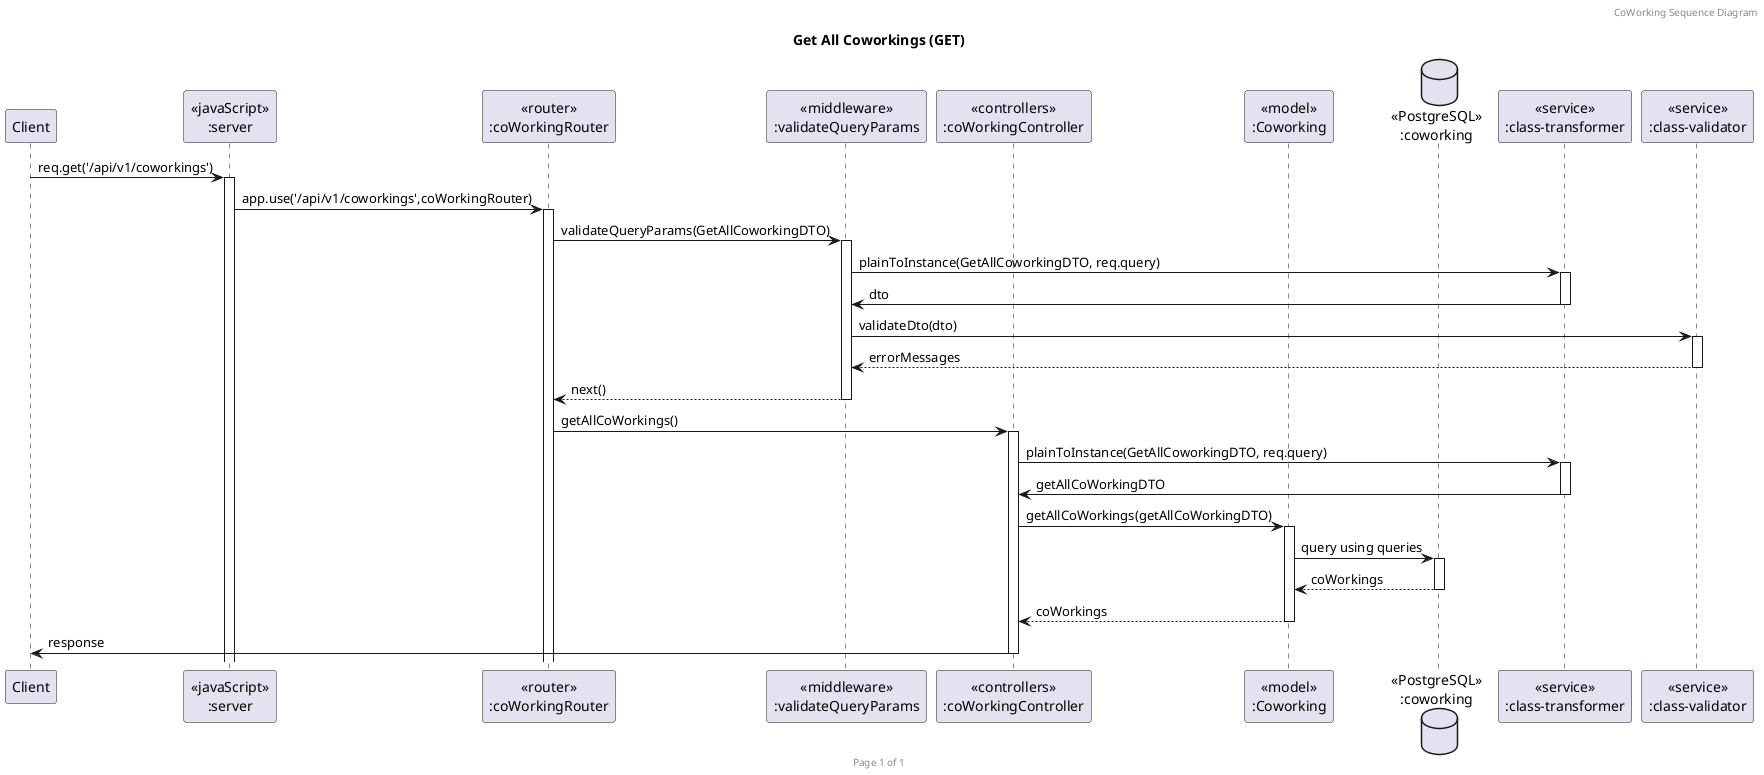 @startuml Get All Coworkings (GET)

header CoWorking Sequence Diagram
footer Page %page% of %lastpage%
title "Get All Coworkings (GET)"

participant "Client" as client
participant "<<javaScript>>\n:server" as server
participant "<<router>>\n:coWorkingRouter" as coWorkingRouter
participant "<<middleware>>\n:validateQueryParams" as middleware
participant "<<controllers>>\n:coWorkingController" as coWorkingController
participant "<<model>>\n:Coworking" as coWorkingModel
database "<<PostgreSQL>>\n:coworking" as coWorkingDatabase
participant "<<service>>\n:class-transformer" as classTransformer
participant "<<service>>\n:class-validator" as classValidator

client->server ++:req.get('/api/v1/coworkings')
server->coWorkingRouter ++:app.use('/api/v1/coworkings',coWorkingRouter)

coWorkingRouter -> middleware ++: validateQueryParams(GetAllCoworkingDTO)
middleware -> classTransformer ++: plainToInstance(GetAllCoworkingDTO, req.query)
classTransformer -> middleware --: dto
middleware -> classValidator ++: validateDto(dto)
classValidator --> middleware --: errorMessages
middleware --> coWorkingRouter --: next()

coWorkingRouter -> coWorkingController ++:getAllCoWorkings()

coWorkingController->classTransformer ++: plainToInstance(GetAllCoworkingDTO, req.query)
classTransformer -> coWorkingController --: getAllCoWorkingDTO
coWorkingController -> coWorkingModel ++: getAllCoWorkings(getAllCoWorkingDTO)
coWorkingModel -> coWorkingDatabase ++: query using queries
coWorkingDatabase --> coWorkingModel --: coWorkings
coWorkingModel --> coWorkingController --: coWorkings
coWorkingController -> client --: response

@enduml